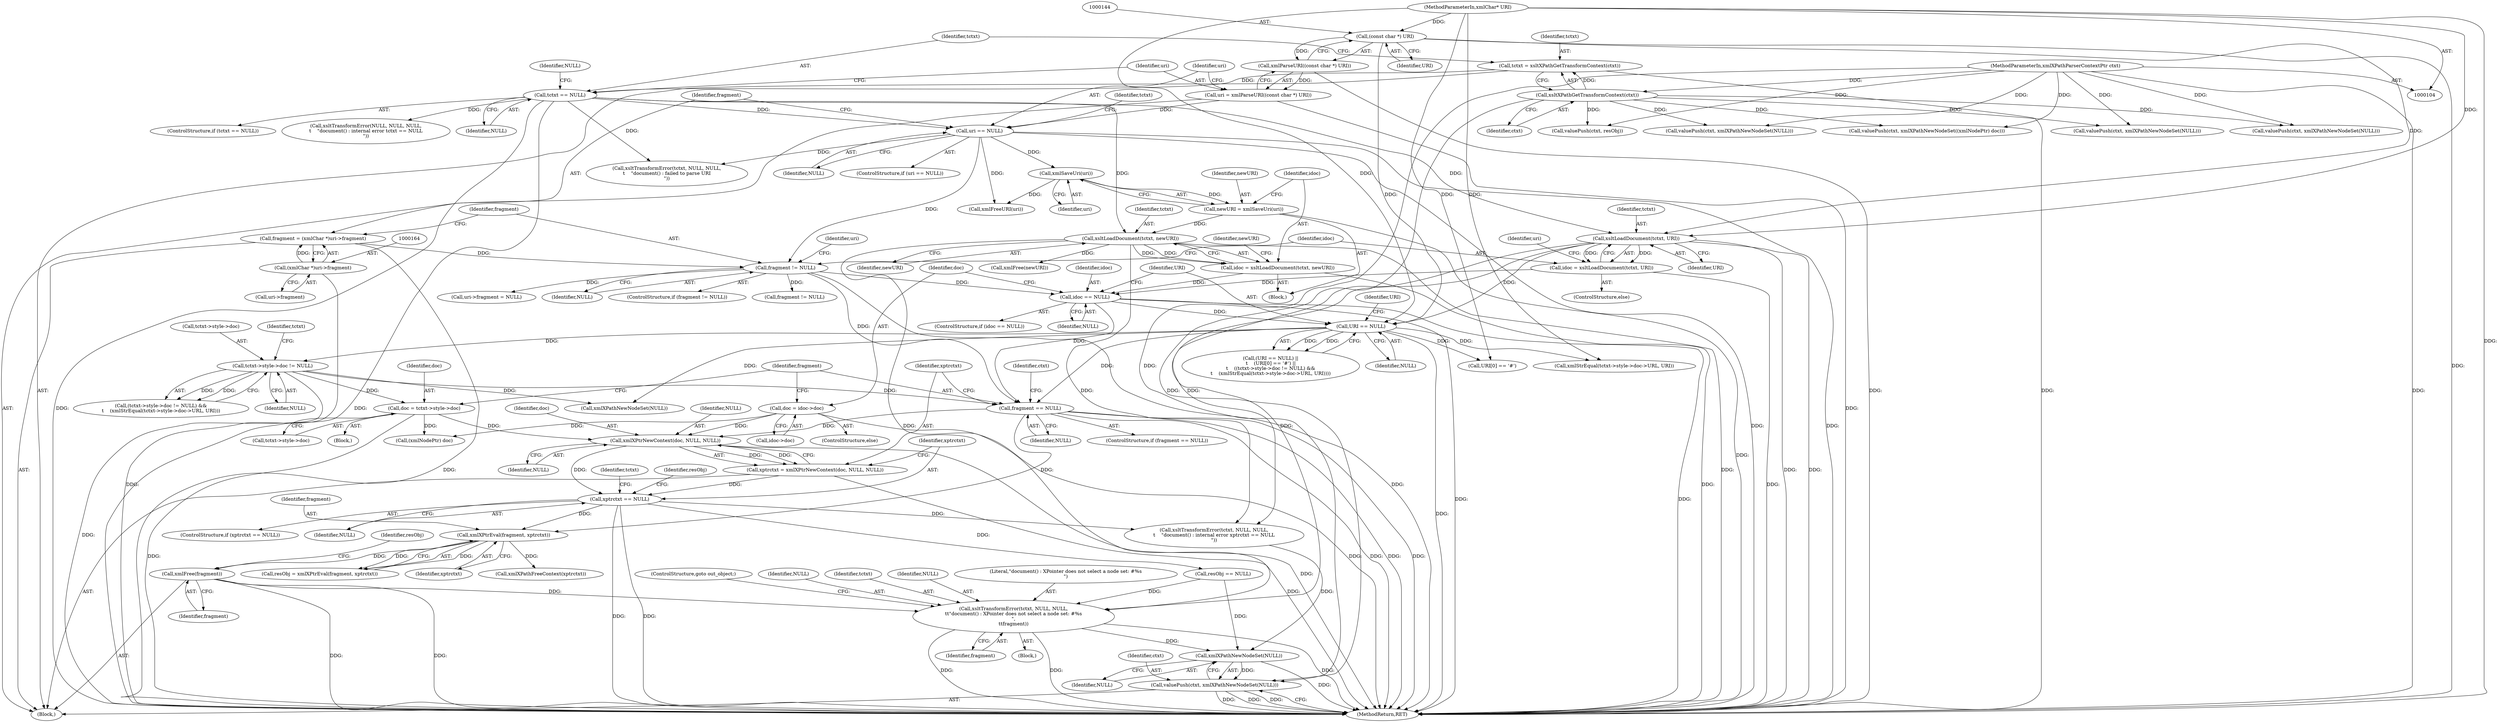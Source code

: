 digraph "1_Chrome_96dbafe288dbe2f0cc45fa3c39daf6d0c37acbab_14@del" {
"1000294" [label="(Call,xmlFree(fragment))"];
"1000289" [label="(Call,xmlXPtrEval(fragment, xptrctxt))"];
"1000259" [label="(Call,fragment == NULL)"];
"1000169" [label="(Call,fragment != NULL)"];
"1000161" [label="(Call,fragment = (xmlChar *)uri->fragment)"];
"1000163" [label="(Call,(xmlChar *)uri->fragment)"];
"1000147" [label="(Call,uri == NULL)"];
"1000140" [label="(Call,uri = xmlParseURI((const char *) URI))"];
"1000142" [label="(Call,xmlParseURI((const char *) URI))"];
"1000143" [label="(Call,(const char *) URI)"];
"1000106" [label="(MethodParameterIn,xmlChar* URI)"];
"1000126" [label="(Call,tctxt == NULL)"];
"1000121" [label="(Call,tctxt = xsltXPathGetTransformContext(ctxt))"];
"1000123" [label="(Call,xsltXPathGetTransformContext(ctxt))"];
"1000105" [label="(MethodParameterIn,xmlXPathParserContextPtr ctxt)"];
"1000205" [label="(Call,URI == NULL)"];
"1000193" [label="(Call,xsltLoadDocument(tctxt, URI))"];
"1000199" [label="(Call,idoc == NULL)"];
"1000183" [label="(Call,idoc = xsltLoadDocument(tctxt, newURI))"];
"1000185" [label="(Call,xsltLoadDocument(tctxt, newURI))"];
"1000179" [label="(Call,newURI = xmlSaveUri(uri))"];
"1000181" [label="(Call,xmlSaveUri(uri))"];
"1000191" [label="(Call,idoc = xsltLoadDocument(tctxt, URI))"];
"1000215" [label="(Call,tctxt->style->doc != NULL)"];
"1000277" [label="(Call,xptrctxt == NULL)"];
"1000270" [label="(Call,xptrctxt = xmlXPtrNewContext(doc, NULL, NULL))"];
"1000272" [label="(Call,xmlXPtrNewContext(doc, NULL, NULL))"];
"1000232" [label="(Call,doc = tctxt->style->doc)"];
"1000253" [label="(Call,doc = idoc->doc)"];
"1000317" [label="(Call,xsltTransformError(tctxt, NULL, NULL,\n\t\t\"document() : XPointer does not select a node set: #%s\n\",\n\t\tfragment))"];
"1000334" [label="(Call,xmlXPathNewNodeSet(NULL))"];
"1000332" [label="(Call,valuePush(ctxt, xmlXPathNewNodeSet(NULL)))"];
"1000232" [label="(Call,doc = tctxt->style->doc)"];
"1000278" [label="(Identifier,xptrctxt)"];
"1000323" [label="(ControlStructure,goto out_object;)"];
"1000215" [label="(Call,tctxt->style->doc != NULL)"];
"1000292" [label="(Call,xmlXPathFreeContext(xptrctxt))"];
"1000206" [label="(Identifier,URI)"];
"1000181" [label="(Call,xmlSaveUri(uri))"];
"1000123" [label="(Call,xsltXPathGetTransformContext(ctxt))"];
"1000253" [label="(Call,doc = idoc->doc)"];
"1000174" [label="(Call,uri->fragment = NULL)"];
"1000197" [label="(Identifier,uri)"];
"1000320" [label="(Identifier,NULL)"];
"1000135" [label="(Call,valuePush(ctxt, xmlXPathNewNodeSet(NULL)))"];
"1000266" [label="(Call,(xmlNodePtr) doc)"];
"1000106" [label="(MethodParameterIn,xmlChar* URI)"];
"1000189" [label="(Identifier,newURI)"];
"1000275" [label="(Identifier,NULL)"];
"1000107" [label="(Block,)"];
"1000209" [label="(Call,URI[0] == '#')"];
"1000336" [label="(MethodReturn,RET)"];
"1000318" [label="(Identifier,tctxt)"];
"1000254" [label="(Identifier,doc)"];
"1000277" [label="(Call,xptrctxt == NULL)"];
"1000142" [label="(Call,xmlParseURI((const char *) URI))"];
"1000255" [label="(Call,idoc->doc)"];
"1000171" [label="(Identifier,NULL)"];
"1000333" [label="(Identifier,ctxt)"];
"1000124" [label="(Identifier,ctxt)"];
"1000147" [label="(Call,uri == NULL)"];
"1000317" [label="(Call,xsltTransformError(tctxt, NULL, NULL,\n\t\t\"document() : XPointer does not select a node set: #%s\n\",\n\t\tfragment))"];
"1000162" [label="(Identifier,fragment)"];
"1000198" [label="(ControlStructure,if (idoc == NULL))"];
"1000190" [label="(ControlStructure,else)"];
"1000216" [label="(Call,tctxt->style->doc)"];
"1000334" [label="(Call,xmlXPathNewNodeSet(NULL))"];
"1000143" [label="(Call,(const char *) URI)"];
"1000295" [label="(Identifier,fragment)"];
"1000105" [label="(MethodParameterIn,xmlXPathParserContextPtr ctxt)"];
"1000319" [label="(Identifier,NULL)"];
"1000282" [label="(Identifier,tctxt)"];
"1000168" [label="(ControlStructure,if (fragment != NULL))"];
"1000288" [label="(Identifier,resObj)"];
"1000188" [label="(Call,xmlFree(newURI))"];
"1000261" [label="(Identifier,NULL)"];
"1000226" [label="(Identifier,tctxt)"];
"1000260" [label="(Identifier,fragment)"];
"1000274" [label="(Identifier,NULL)"];
"1000128" [label="(Identifier,NULL)"];
"1000140" [label="(Call,uri = xmlParseURI((const char *) URI))"];
"1000125" [label="(ControlStructure,if (tctxt == NULL))"];
"1000169" [label="(Call,fragment != NULL)"];
"1000291" [label="(Identifier,xptrctxt)"];
"1000130" [label="(Call,xsltTransformError(NULL, NULL, NULL,\n\t    \"document() : internal error tctxt == NULL\n\"))"];
"1000271" [label="(Identifier,xptrctxt)"];
"1000148" [label="(Identifier,uri)"];
"1000200" [label="(Identifier,idoc)"];
"1000204" [label="(Call,(URI == NULL) ||\n\t    (URI[0] == '#') ||\n\t    ((tctxt->style->doc != NULL) &&\n\t    (xmlStrEqual(tctxt->style->doc->URL, URI))))"];
"1000122" [label="(Identifier,tctxt)"];
"1000151" [label="(Call,xsltTransformError(tctxt, NULL, NULL,\n\t    \"document() : failed to parse URI\n\"))"];
"1000156" [label="(Call,valuePush(ctxt, xmlXPathNewNodeSet(NULL)))"];
"1000179" [label="(Call,newURI = xmlSaveUri(uri))"];
"1000259" [label="(Call,fragment == NULL)"];
"1000149" [label="(Identifier,NULL)"];
"1000127" [label="(Identifier,tctxt)"];
"1000195" [label="(Identifier,URI)"];
"1000214" [label="(Call,(tctxt->style->doc != NULL) &&\n\t    (xmlStrEqual(tctxt->style->doc->URL, URI)))"];
"1000180" [label="(Identifier,newURI)"];
"1000186" [label="(Identifier,tctxt)"];
"1000145" [label="(Identifier,URI)"];
"1000270" [label="(Call,xptrctxt = xmlXPtrNewContext(doc, NULL, NULL))"];
"1000211" [label="(Identifier,URI)"];
"1000221" [label="(Identifier,NULL)"];
"1000170" [label="(Identifier,fragment)"];
"1000287" [label="(Call,resObj = xmlXPtrEval(fragment, xptrctxt))"];
"1000131" [label="(Identifier,NULL)"];
"1000332" [label="(Call,valuePush(ctxt, xmlXPathNewNodeSet(NULL)))"];
"1000192" [label="(Identifier,idoc)"];
"1000194" [label="(Identifier,tctxt)"];
"1000141" [label="(Identifier,uri)"];
"1000121" [label="(Call,tctxt = xsltXPathGetTransformContext(ctxt))"];
"1000234" [label="(Call,tctxt->style->doc)"];
"1000172" [label="(Block,)"];
"1000183" [label="(Call,idoc = xsltLoadDocument(tctxt, newURI))"];
"1000176" [label="(Identifier,uri)"];
"1000276" [label="(ControlStructure,if (xptrctxt == NULL))"];
"1000182" [label="(Identifier,uri)"];
"1000184" [label="(Identifier,idoc)"];
"1000273" [label="(Identifier,doc)"];
"1000207" [label="(Identifier,NULL)"];
"1000187" [label="(Identifier,newURI)"];
"1000272" [label="(Call,xmlXPtrNewContext(doc, NULL, NULL))"];
"1000252" [label="(ControlStructure,else)"];
"1000222" [label="(Call,xmlStrEqual(tctxt->style->doc->URL, URI))"];
"1000281" [label="(Call,xsltTransformError(tctxt, NULL, NULL,\n\t    \"document() : internal error xptrctxt == NULL\n\"))"];
"1000335" [label="(Identifier,NULL)"];
"1000165" [label="(Call,uri->fragment)"];
"1000258" [label="(ControlStructure,if (fragment == NULL))"];
"1000185" [label="(Call,xsltLoadDocument(tctxt, newURI))"];
"1000264" [label="(Identifier,ctxt)"];
"1000246" [label="(Call,fragment != NULL)"];
"1000193" [label="(Call,xsltLoadDocument(tctxt, URI))"];
"1000290" [label="(Identifier,fragment)"];
"1000191" [label="(Call,idoc = xsltLoadDocument(tctxt, URI))"];
"1000289" [label="(Call,xmlXPtrEval(fragment, xptrctxt))"];
"1000161" [label="(Call,fragment = (xmlChar *)uri->fragment)"];
"1000196" [label="(Call,xmlFreeURI(uri))"];
"1000298" [label="(Identifier,resObj)"];
"1000152" [label="(Identifier,tctxt)"];
"1000231" [label="(Block,)"];
"1000205" [label="(Call,URI == NULL)"];
"1000199" [label="(Call,idoc == NULL)"];
"1000146" [label="(ControlStructure,if (uri == NULL))"];
"1000263" [label="(Call,valuePush(ctxt, xmlXPathNewNodeSet((xmlNodePtr) doc)))"];
"1000297" [label="(Call,resObj == NULL)"];
"1000322" [label="(Identifier,fragment)"];
"1000321" [label="(Literal,\"document() : XPointer does not select a node set: #%s\n\")"];
"1000201" [label="(Identifier,NULL)"];
"1000305" [label="(Block,)"];
"1000163" [label="(Call,(xmlChar *)uri->fragment)"];
"1000126" [label="(Call,tctxt == NULL)"];
"1000279" [label="(Identifier,NULL)"];
"1000324" [label="(Call,valuePush(ctxt, resObj))"];
"1000241" [label="(Call,valuePush(ctxt, xmlXPathNewNodeSet(NULL)))"];
"1000233" [label="(Identifier,doc)"];
"1000243" [label="(Call,xmlXPathNewNodeSet(NULL))"];
"1000294" [label="(Call,xmlFree(fragment))"];
"1000294" -> "1000107"  [label="AST: "];
"1000294" -> "1000295"  [label="CFG: "];
"1000295" -> "1000294"  [label="AST: "];
"1000298" -> "1000294"  [label="CFG: "];
"1000294" -> "1000336"  [label="DDG: "];
"1000294" -> "1000336"  [label="DDG: "];
"1000289" -> "1000294"  [label="DDG: "];
"1000294" -> "1000317"  [label="DDG: "];
"1000289" -> "1000287"  [label="AST: "];
"1000289" -> "1000291"  [label="CFG: "];
"1000290" -> "1000289"  [label="AST: "];
"1000291" -> "1000289"  [label="AST: "];
"1000287" -> "1000289"  [label="CFG: "];
"1000289" -> "1000287"  [label="DDG: "];
"1000289" -> "1000287"  [label="DDG: "];
"1000259" -> "1000289"  [label="DDG: "];
"1000277" -> "1000289"  [label="DDG: "];
"1000289" -> "1000292"  [label="DDG: "];
"1000259" -> "1000258"  [label="AST: "];
"1000259" -> "1000261"  [label="CFG: "];
"1000260" -> "1000259"  [label="AST: "];
"1000261" -> "1000259"  [label="AST: "];
"1000264" -> "1000259"  [label="CFG: "];
"1000271" -> "1000259"  [label="CFG: "];
"1000259" -> "1000336"  [label="DDG: "];
"1000259" -> "1000336"  [label="DDG: "];
"1000259" -> "1000336"  [label="DDG: "];
"1000169" -> "1000259"  [label="DDG: "];
"1000205" -> "1000259"  [label="DDG: "];
"1000215" -> "1000259"  [label="DDG: "];
"1000199" -> "1000259"  [label="DDG: "];
"1000259" -> "1000272"  [label="DDG: "];
"1000169" -> "1000168"  [label="AST: "];
"1000169" -> "1000171"  [label="CFG: "];
"1000170" -> "1000169"  [label="AST: "];
"1000171" -> "1000169"  [label="AST: "];
"1000176" -> "1000169"  [label="CFG: "];
"1000192" -> "1000169"  [label="CFG: "];
"1000169" -> "1000336"  [label="DDG: "];
"1000161" -> "1000169"  [label="DDG: "];
"1000147" -> "1000169"  [label="DDG: "];
"1000169" -> "1000174"  [label="DDG: "];
"1000169" -> "1000199"  [label="DDG: "];
"1000169" -> "1000246"  [label="DDG: "];
"1000161" -> "1000107"  [label="AST: "];
"1000161" -> "1000163"  [label="CFG: "];
"1000162" -> "1000161"  [label="AST: "];
"1000163" -> "1000161"  [label="AST: "];
"1000170" -> "1000161"  [label="CFG: "];
"1000161" -> "1000336"  [label="DDG: "];
"1000163" -> "1000161"  [label="DDG: "];
"1000163" -> "1000165"  [label="CFG: "];
"1000164" -> "1000163"  [label="AST: "];
"1000165" -> "1000163"  [label="AST: "];
"1000163" -> "1000336"  [label="DDG: "];
"1000147" -> "1000146"  [label="AST: "];
"1000147" -> "1000149"  [label="CFG: "];
"1000148" -> "1000147"  [label="AST: "];
"1000149" -> "1000147"  [label="AST: "];
"1000152" -> "1000147"  [label="CFG: "];
"1000162" -> "1000147"  [label="CFG: "];
"1000147" -> "1000336"  [label="DDG: "];
"1000147" -> "1000336"  [label="DDG: "];
"1000140" -> "1000147"  [label="DDG: "];
"1000126" -> "1000147"  [label="DDG: "];
"1000147" -> "1000151"  [label="DDG: "];
"1000147" -> "1000181"  [label="DDG: "];
"1000147" -> "1000196"  [label="DDG: "];
"1000140" -> "1000107"  [label="AST: "];
"1000140" -> "1000142"  [label="CFG: "];
"1000141" -> "1000140"  [label="AST: "];
"1000142" -> "1000140"  [label="AST: "];
"1000148" -> "1000140"  [label="CFG: "];
"1000140" -> "1000336"  [label="DDG: "];
"1000142" -> "1000140"  [label="DDG: "];
"1000142" -> "1000143"  [label="CFG: "];
"1000143" -> "1000142"  [label="AST: "];
"1000142" -> "1000336"  [label="DDG: "];
"1000143" -> "1000142"  [label="DDG: "];
"1000143" -> "1000145"  [label="CFG: "];
"1000144" -> "1000143"  [label="AST: "];
"1000145" -> "1000143"  [label="AST: "];
"1000143" -> "1000336"  [label="DDG: "];
"1000106" -> "1000143"  [label="DDG: "];
"1000143" -> "1000193"  [label="DDG: "];
"1000143" -> "1000205"  [label="DDG: "];
"1000106" -> "1000104"  [label="AST: "];
"1000106" -> "1000336"  [label="DDG: "];
"1000106" -> "1000193"  [label="DDG: "];
"1000106" -> "1000205"  [label="DDG: "];
"1000106" -> "1000209"  [label="DDG: "];
"1000106" -> "1000222"  [label="DDG: "];
"1000126" -> "1000125"  [label="AST: "];
"1000126" -> "1000128"  [label="CFG: "];
"1000127" -> "1000126"  [label="AST: "];
"1000128" -> "1000126"  [label="AST: "];
"1000131" -> "1000126"  [label="CFG: "];
"1000141" -> "1000126"  [label="CFG: "];
"1000126" -> "1000336"  [label="DDG: "];
"1000126" -> "1000336"  [label="DDG: "];
"1000121" -> "1000126"  [label="DDG: "];
"1000126" -> "1000130"  [label="DDG: "];
"1000126" -> "1000151"  [label="DDG: "];
"1000126" -> "1000185"  [label="DDG: "];
"1000126" -> "1000193"  [label="DDG: "];
"1000121" -> "1000107"  [label="AST: "];
"1000121" -> "1000123"  [label="CFG: "];
"1000122" -> "1000121"  [label="AST: "];
"1000123" -> "1000121"  [label="AST: "];
"1000127" -> "1000121"  [label="CFG: "];
"1000121" -> "1000336"  [label="DDG: "];
"1000123" -> "1000121"  [label="DDG: "];
"1000123" -> "1000124"  [label="CFG: "];
"1000124" -> "1000123"  [label="AST: "];
"1000105" -> "1000123"  [label="DDG: "];
"1000123" -> "1000135"  [label="DDG: "];
"1000123" -> "1000156"  [label="DDG: "];
"1000123" -> "1000241"  [label="DDG: "];
"1000123" -> "1000263"  [label="DDG: "];
"1000123" -> "1000324"  [label="DDG: "];
"1000123" -> "1000332"  [label="DDG: "];
"1000105" -> "1000104"  [label="AST: "];
"1000105" -> "1000336"  [label="DDG: "];
"1000105" -> "1000135"  [label="DDG: "];
"1000105" -> "1000156"  [label="DDG: "];
"1000105" -> "1000241"  [label="DDG: "];
"1000105" -> "1000263"  [label="DDG: "];
"1000105" -> "1000324"  [label="DDG: "];
"1000105" -> "1000332"  [label="DDG: "];
"1000205" -> "1000204"  [label="AST: "];
"1000205" -> "1000207"  [label="CFG: "];
"1000206" -> "1000205"  [label="AST: "];
"1000207" -> "1000205"  [label="AST: "];
"1000211" -> "1000205"  [label="CFG: "];
"1000204" -> "1000205"  [label="CFG: "];
"1000205" -> "1000336"  [label="DDG: "];
"1000205" -> "1000204"  [label="DDG: "];
"1000205" -> "1000204"  [label="DDG: "];
"1000193" -> "1000205"  [label="DDG: "];
"1000199" -> "1000205"  [label="DDG: "];
"1000205" -> "1000209"  [label="DDG: "];
"1000205" -> "1000215"  [label="DDG: "];
"1000205" -> "1000222"  [label="DDG: "];
"1000205" -> "1000243"  [label="DDG: "];
"1000193" -> "1000191"  [label="AST: "];
"1000193" -> "1000195"  [label="CFG: "];
"1000194" -> "1000193"  [label="AST: "];
"1000195" -> "1000193"  [label="AST: "];
"1000191" -> "1000193"  [label="CFG: "];
"1000193" -> "1000336"  [label="DDG: "];
"1000193" -> "1000336"  [label="DDG: "];
"1000193" -> "1000191"  [label="DDG: "];
"1000193" -> "1000191"  [label="DDG: "];
"1000193" -> "1000281"  [label="DDG: "];
"1000193" -> "1000317"  [label="DDG: "];
"1000199" -> "1000198"  [label="AST: "];
"1000199" -> "1000201"  [label="CFG: "];
"1000200" -> "1000199"  [label="AST: "];
"1000201" -> "1000199"  [label="AST: "];
"1000206" -> "1000199"  [label="CFG: "];
"1000254" -> "1000199"  [label="CFG: "];
"1000199" -> "1000336"  [label="DDG: "];
"1000199" -> "1000336"  [label="DDG: "];
"1000183" -> "1000199"  [label="DDG: "];
"1000191" -> "1000199"  [label="DDG: "];
"1000183" -> "1000172"  [label="AST: "];
"1000183" -> "1000185"  [label="CFG: "];
"1000184" -> "1000183"  [label="AST: "];
"1000185" -> "1000183"  [label="AST: "];
"1000189" -> "1000183"  [label="CFG: "];
"1000183" -> "1000336"  [label="DDG: "];
"1000185" -> "1000183"  [label="DDG: "];
"1000185" -> "1000183"  [label="DDG: "];
"1000185" -> "1000187"  [label="CFG: "];
"1000186" -> "1000185"  [label="AST: "];
"1000187" -> "1000185"  [label="AST: "];
"1000185" -> "1000336"  [label="DDG: "];
"1000179" -> "1000185"  [label="DDG: "];
"1000185" -> "1000188"  [label="DDG: "];
"1000185" -> "1000281"  [label="DDG: "];
"1000185" -> "1000317"  [label="DDG: "];
"1000179" -> "1000172"  [label="AST: "];
"1000179" -> "1000181"  [label="CFG: "];
"1000180" -> "1000179"  [label="AST: "];
"1000181" -> "1000179"  [label="AST: "];
"1000184" -> "1000179"  [label="CFG: "];
"1000179" -> "1000336"  [label="DDG: "];
"1000181" -> "1000179"  [label="DDG: "];
"1000181" -> "1000182"  [label="CFG: "];
"1000182" -> "1000181"  [label="AST: "];
"1000181" -> "1000196"  [label="DDG: "];
"1000191" -> "1000190"  [label="AST: "];
"1000192" -> "1000191"  [label="AST: "];
"1000197" -> "1000191"  [label="CFG: "];
"1000191" -> "1000336"  [label="DDG: "];
"1000215" -> "1000214"  [label="AST: "];
"1000215" -> "1000221"  [label="CFG: "];
"1000216" -> "1000215"  [label="AST: "];
"1000221" -> "1000215"  [label="AST: "];
"1000226" -> "1000215"  [label="CFG: "];
"1000214" -> "1000215"  [label="CFG: "];
"1000215" -> "1000336"  [label="DDG: "];
"1000215" -> "1000214"  [label="DDG: "];
"1000215" -> "1000214"  [label="DDG: "];
"1000215" -> "1000232"  [label="DDG: "];
"1000215" -> "1000243"  [label="DDG: "];
"1000277" -> "1000276"  [label="AST: "];
"1000277" -> "1000279"  [label="CFG: "];
"1000278" -> "1000277"  [label="AST: "];
"1000279" -> "1000277"  [label="AST: "];
"1000282" -> "1000277"  [label="CFG: "];
"1000288" -> "1000277"  [label="CFG: "];
"1000277" -> "1000336"  [label="DDG: "];
"1000277" -> "1000336"  [label="DDG: "];
"1000270" -> "1000277"  [label="DDG: "];
"1000272" -> "1000277"  [label="DDG: "];
"1000277" -> "1000281"  [label="DDG: "];
"1000277" -> "1000297"  [label="DDG: "];
"1000270" -> "1000107"  [label="AST: "];
"1000270" -> "1000272"  [label="CFG: "];
"1000271" -> "1000270"  [label="AST: "];
"1000272" -> "1000270"  [label="AST: "];
"1000278" -> "1000270"  [label="CFG: "];
"1000270" -> "1000336"  [label="DDG: "];
"1000272" -> "1000270"  [label="DDG: "];
"1000272" -> "1000270"  [label="DDG: "];
"1000272" -> "1000275"  [label="CFG: "];
"1000273" -> "1000272"  [label="AST: "];
"1000274" -> "1000272"  [label="AST: "];
"1000275" -> "1000272"  [label="AST: "];
"1000272" -> "1000336"  [label="DDG: "];
"1000232" -> "1000272"  [label="DDG: "];
"1000253" -> "1000272"  [label="DDG: "];
"1000232" -> "1000231"  [label="AST: "];
"1000232" -> "1000234"  [label="CFG: "];
"1000233" -> "1000232"  [label="AST: "];
"1000234" -> "1000232"  [label="AST: "];
"1000260" -> "1000232"  [label="CFG: "];
"1000232" -> "1000336"  [label="DDG: "];
"1000232" -> "1000266"  [label="DDG: "];
"1000253" -> "1000252"  [label="AST: "];
"1000253" -> "1000255"  [label="CFG: "];
"1000254" -> "1000253"  [label="AST: "];
"1000255" -> "1000253"  [label="AST: "];
"1000260" -> "1000253"  [label="CFG: "];
"1000253" -> "1000336"  [label="DDG: "];
"1000253" -> "1000266"  [label="DDG: "];
"1000317" -> "1000305"  [label="AST: "];
"1000317" -> "1000322"  [label="CFG: "];
"1000318" -> "1000317"  [label="AST: "];
"1000319" -> "1000317"  [label="AST: "];
"1000320" -> "1000317"  [label="AST: "];
"1000321" -> "1000317"  [label="AST: "];
"1000322" -> "1000317"  [label="AST: "];
"1000323" -> "1000317"  [label="CFG: "];
"1000317" -> "1000336"  [label="DDG: "];
"1000317" -> "1000336"  [label="DDG: "];
"1000317" -> "1000336"  [label="DDG: "];
"1000297" -> "1000317"  [label="DDG: "];
"1000317" -> "1000334"  [label="DDG: "];
"1000334" -> "1000332"  [label="AST: "];
"1000334" -> "1000335"  [label="CFG: "];
"1000335" -> "1000334"  [label="AST: "];
"1000332" -> "1000334"  [label="CFG: "];
"1000334" -> "1000336"  [label="DDG: "];
"1000334" -> "1000332"  [label="DDG: "];
"1000281" -> "1000334"  [label="DDG: "];
"1000297" -> "1000334"  [label="DDG: "];
"1000332" -> "1000107"  [label="AST: "];
"1000333" -> "1000332"  [label="AST: "];
"1000336" -> "1000332"  [label="CFG: "];
"1000332" -> "1000336"  [label="DDG: "];
"1000332" -> "1000336"  [label="DDG: "];
"1000332" -> "1000336"  [label="DDG: "];
}
